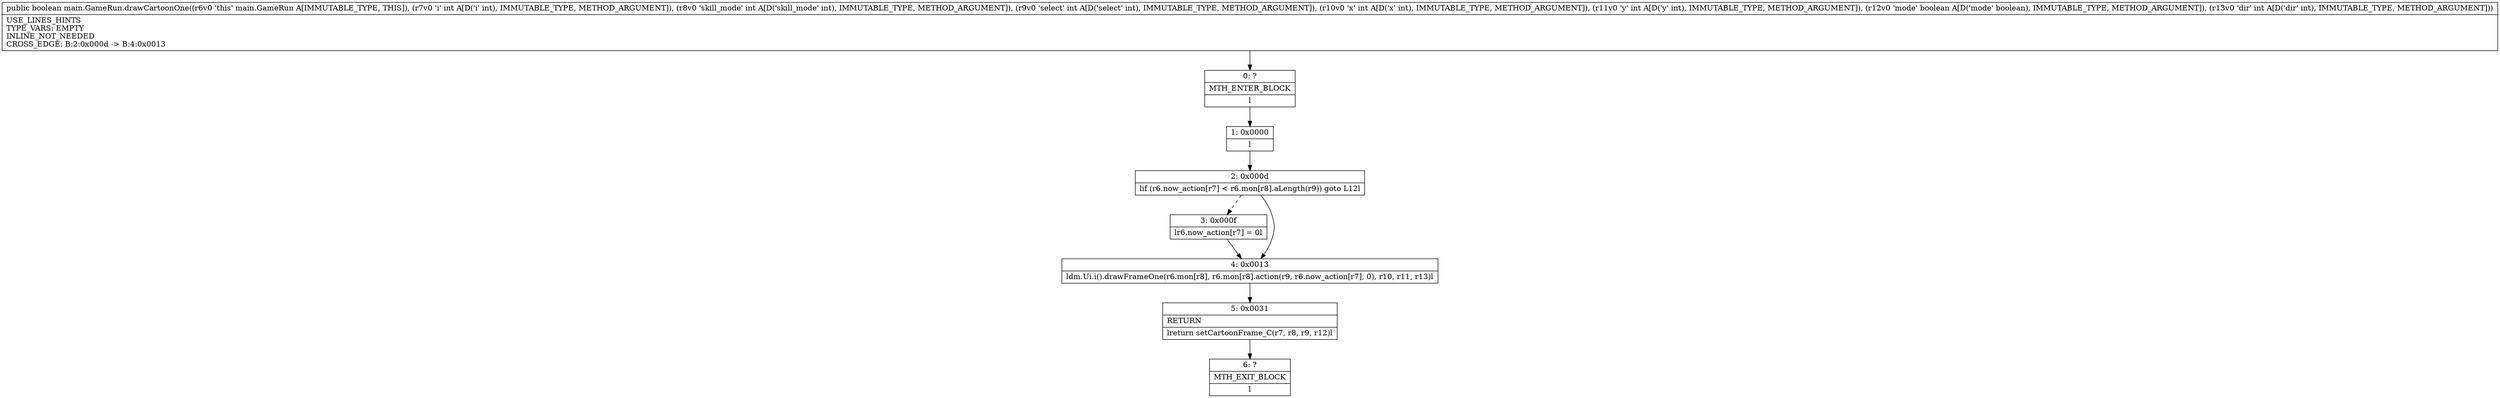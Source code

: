digraph "CFG formain.GameRun.drawCartoonOne(IIIIIZI)Z" {
Node_0 [shape=record,label="{0\:\ ?|MTH_ENTER_BLOCK\l|l}"];
Node_1 [shape=record,label="{1\:\ 0x0000|l}"];
Node_2 [shape=record,label="{2\:\ 0x000d|lif (r6.now_action[r7] \< r6.mon[r8].aLength(r9)) goto L12l}"];
Node_3 [shape=record,label="{3\:\ 0x000f|lr6.now_action[r7] = 0l}"];
Node_4 [shape=record,label="{4\:\ 0x0013|ldm.Ui.i().drawFrameOne(r6.mon[r8], r6.mon[r8].action(r9, r6.now_action[r7], 0), r10, r11, r13)l}"];
Node_5 [shape=record,label="{5\:\ 0x0031|RETURN\l|lreturn setCartoonFrame_C(r7, r8, r9, r12)l}"];
Node_6 [shape=record,label="{6\:\ ?|MTH_EXIT_BLOCK\l|l}"];
MethodNode[shape=record,label="{public boolean main.GameRun.drawCartoonOne((r6v0 'this' main.GameRun A[IMMUTABLE_TYPE, THIS]), (r7v0 'i' int A[D('i' int), IMMUTABLE_TYPE, METHOD_ARGUMENT]), (r8v0 'skill_mode' int A[D('skill_mode' int), IMMUTABLE_TYPE, METHOD_ARGUMENT]), (r9v0 'select' int A[D('select' int), IMMUTABLE_TYPE, METHOD_ARGUMENT]), (r10v0 'x' int A[D('x' int), IMMUTABLE_TYPE, METHOD_ARGUMENT]), (r11v0 'y' int A[D('y' int), IMMUTABLE_TYPE, METHOD_ARGUMENT]), (r12v0 'mode' boolean A[D('mode' boolean), IMMUTABLE_TYPE, METHOD_ARGUMENT]), (r13v0 'dir' int A[D('dir' int), IMMUTABLE_TYPE, METHOD_ARGUMENT]))  | USE_LINES_HINTS\lTYPE_VARS: EMPTY\lINLINE_NOT_NEEDED\lCROSS_EDGE: B:2:0x000d \-\> B:4:0x0013\l}"];
MethodNode -> Node_0;
Node_0 -> Node_1;
Node_1 -> Node_2;
Node_2 -> Node_3[style=dashed];
Node_2 -> Node_4;
Node_3 -> Node_4;
Node_4 -> Node_5;
Node_5 -> Node_6;
}

